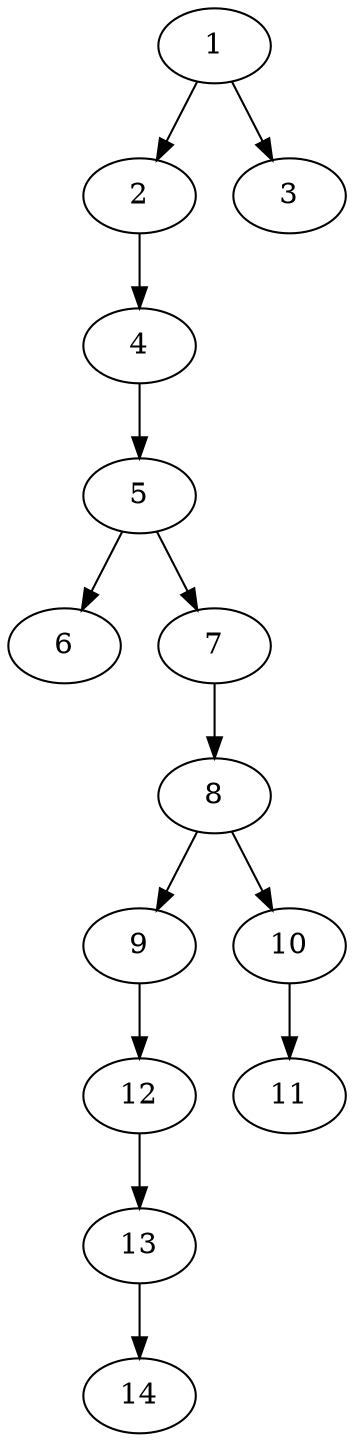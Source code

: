 // DAG (tier=1-easy, mode=compute, n=14, ccr=0.288, fat=0.415, density=0.227, regular=0.624, jump=0.001, mindata=262144, maxdata=2097152)
// DAG automatically generated by daggen at Sun Aug 24 16:33:32 2025
// /home/ermia/Project/Environments/daggen/bin/daggen --dot --ccr 0.288 --fat 0.415 --regular 0.624 --density 0.227 --jump 0.001 --mindata 262144 --maxdata 2097152 -n 14 
digraph G {
  1 [size="650146095996862464", alpha="0.02", expect_size="325073047998431232"]
  1 -> 2 [size ="6003860963328"]
  1 -> 3 [size ="6003860963328"]
  2 [size="735940466721164", alpha="0.13", expect_size="367970233360582"]
  2 -> 4 [size ="1721417859072"]
  3 [size="29281906981863424", alpha="0.07", expect_size="14640953490931712"]
  4 [size="710372311649949", alpha="0.00", expect_size="355186155824974"]
  4 -> 5 [size ="27330294579200"]
  5 [size="306624316049916", alpha="0.07", expect_size="153312158024958"]
  5 -> 6 [size ="10711413555200"]
  5 -> 7 [size ="10711413555200"]
  6 [size="8929316010012442624", alpha="0.09", expect_size="4464658005006221312"]
  7 [size="38465920027995720", alpha="0.12", expect_size="19232960013997860"]
  7 -> 8 [size ="16867175432192"]
  8 [size="104831562861482", alpha="0.18", expect_size="52415781430741"]
  8 -> 9 [size ="12981672869888"]
  8 -> 10 [size ="12981672869888"]
  9 [size="917695299453976576", alpha="0.10", expect_size="458847649726988288"]
  9 -> 12 [size ="7554788753408"]
  10 [size="6637675731292677", alpha="0.05", expect_size="3318837865646338"]
  10 -> 11 [size ="3867492220928"]
  11 [size="48941972606578408", alpha="0.12", expect_size="24470986303289204"]
  12 [size="4051303205152082", alpha="0.14", expect_size="2025651602576041"]
  12 -> 13 [size ="3489870643200"]
  13 [size="4565043429507072000", alpha="0.15", expect_size="2282521714753536000"]
  13 -> 14 [size ="22015062835200"]
  14 [size="2397323445017772032", alpha="0.05", expect_size="1198661722508886016"]
}